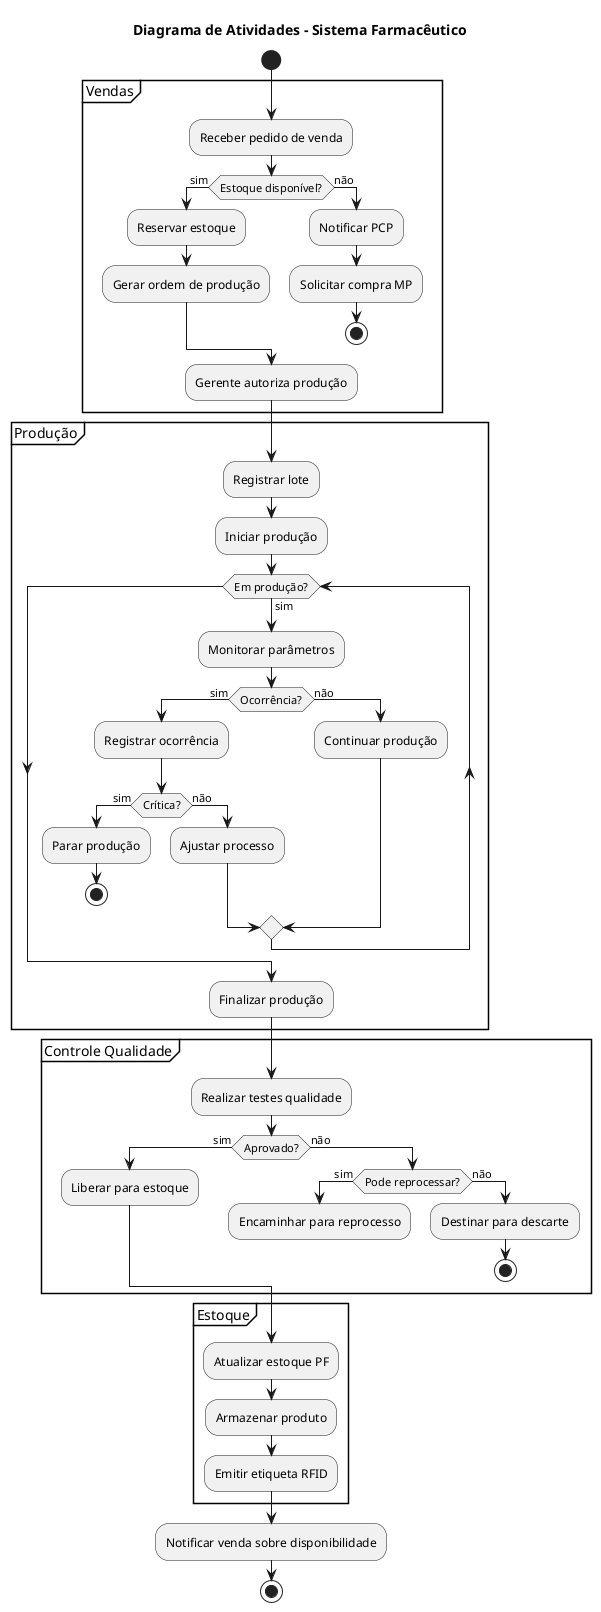 @startuml
title Diagrama de Atividades - Sistema Farmacêutico

start
partition Vendas {
  :Receber pedido de venda;

  if (Estoque disponível?) then (sim)
    :Reservar estoque;
    :Gerar ordem de produção;
  else (não)
    :Notificar PCP;
    :Solicitar compra MP;
    stop
  endif
  :Gerente autoriza produção;
}

partition Produção {
  :Registrar lote;
  :Iniciar produção;
  
  while (Em produção?) is (sim)
    :Monitorar parâmetros;
    if (Ocorrência?) then (sim)
      :Registrar ocorrência;
      if (Crítica?) then (sim)
        :Parar produção;
        stop
      else (não)
        :Ajustar processo;
      endif
    else (não)
      :Continuar produção;
    endif
  endwhile
  
  :Finalizar produção;
}

partition Controle Qualidade {
  :Realizar testes qualidade;
  if (Aprovado?) then (sim)
    :Liberar para estoque;
  else (não)
    if (Pode reprocessar?) then (sim)
      :Encaminhar para reprocesso;
      detach
    else (não)
      :Destinar para descarte;
      stop
    endif
  endif
}

partition Estoque {
  :Atualizar estoque PF;
  :Armazenar produto;
  :Emitir etiqueta RFID;
}

:Notificar venda sobre disponibilidade;

stop

@enduml